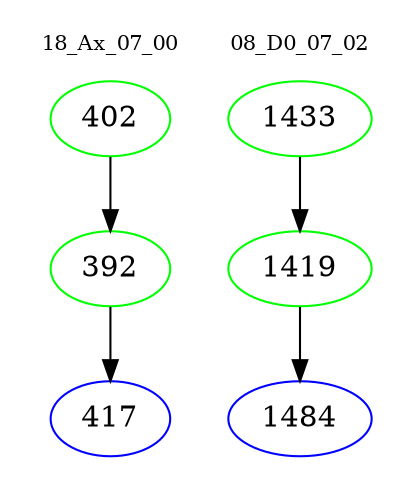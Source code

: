 digraph{
subgraph cluster_0 {
color = white
label = "18_Ax_07_00";
fontsize=10;
T0_402 [label="402", color="green"]
T0_402 -> T0_392 [color="black"]
T0_392 [label="392", color="green"]
T0_392 -> T0_417 [color="black"]
T0_417 [label="417", color="blue"]
}
subgraph cluster_1 {
color = white
label = "08_D0_07_02";
fontsize=10;
T1_1433 [label="1433", color="green"]
T1_1433 -> T1_1419 [color="black"]
T1_1419 [label="1419", color="green"]
T1_1419 -> T1_1484 [color="black"]
T1_1484 [label="1484", color="blue"]
}
}

